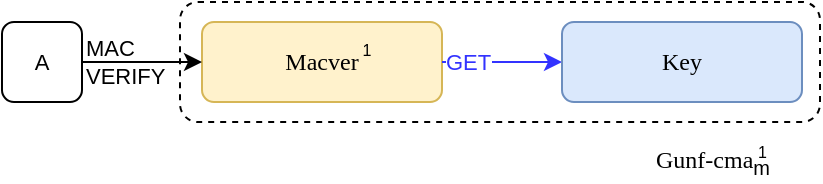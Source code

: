 <mxfile version="13.6.6" type="device"><diagram id="xJSIGuNxlJO1YPHD9Vcm" name="Page-1"><mxGraphModel dx="746" dy="509" grid="1" gridSize="10" guides="1" tooltips="1" connect="1" arrows="1" fold="1" page="1" pageScale="1" pageWidth="1654" pageHeight="1169" math="0" shadow="0"><root><mxCell id="0"/><mxCell id="1" parent="0"/><mxCell id="zPIuAUTArbj21rFynpwa-103" value="Macver" style="rounded=1;whiteSpace=wrap;html=1;fillColor=#fff2cc;strokeColor=#d6b656;fontFamily=Georgia;" parent="1" vertex="1"><mxGeometry x="340" y="160" width="120" height="40" as="geometry"/></mxCell><mxCell id="vCYKrViYTbe_JkMEA-nA-15" value="&lt;font style=&quot;font-size: 8px;&quot;&gt;1&lt;/font&gt;" style="text;html=1;align=center;verticalAlign=middle;resizable=0;points=[];;autosize=1;labelBackgroundColor=none;" parent="1" vertex="1"><mxGeometry x="412" y="163" width="20" height="20" as="geometry"/></mxCell><mxCell id="VMkMDNXduWNBAhbXggAR-1" value="&lt;font color=&quot;#000000&quot;&gt;A&lt;/font&gt;" style="rounded=1;whiteSpace=wrap;html=1;labelBackgroundColor=none;fontSize=11;fontColor=#3333FF;" parent="1" vertex="1"><mxGeometry x="240" y="160" width="40" height="40" as="geometry"/></mxCell><mxCell id="VMkMDNXduWNBAhbXggAR-5" value="MAC&lt;br&gt;VERIFY" style="edgeStyle=orthogonalEdgeStyle;rounded=0;orthogonalLoop=1;jettySize=auto;html=1;exitX=1;exitY=0.5;exitDx=0;exitDy=0;entryX=0;entryY=0.5;entryDx=0;entryDy=0;align=left;labelBackgroundColor=none;" parent="1" edge="1"><mxGeometry x="-1" relative="1" as="geometry"><mxPoint as="offset"/><mxPoint x="280" y="180" as="sourcePoint"/><mxPoint x="340" y="180" as="targetPoint"/></mxGeometry></mxCell><mxCell id="-GMP9vjgZtBNUa3J8uM5-1" value="GET" style="edgeStyle=orthogonalEdgeStyle;rounded=1;orthogonalLoop=1;jettySize=auto;html=1;exitX=1;exitY=0.5;exitDx=0;exitDy=0;entryX=0;entryY=0.5;entryDx=0;entryDy=0;strokeColor=#3333FF;fontSize=11;fontColor=#3333FF;align=left;" parent="1" target="-GMP9vjgZtBNUa3J8uM5-2" edge="1"><mxGeometry x="-0.333" y="-20" relative="1" as="geometry"><Array as="points"><mxPoint x="480" y="180"/><mxPoint x="480" y="180"/></Array><mxPoint x="-20" y="-20" as="offset"/><mxPoint x="460" y="180" as="sourcePoint"/></mxGeometry></mxCell><mxCell id="-GMP9vjgZtBNUa3J8uM5-2" value="Key" style="rounded=1;whiteSpace=wrap;html=1;fillColor=#dae8fc;strokeColor=#6c8ebf;fontFamily=Georgia;" parent="1" vertex="1"><mxGeometry x="520" y="160" width="120" height="40" as="geometry"/></mxCell><mxCell id="31d_SGclzMBuwEcCgm-W-1" value="" style="rounded=1;whiteSpace=wrap;html=1;fontFamily=Georgia;fillColor=none;dashed=1;" vertex="1" parent="1"><mxGeometry x="329" y="150" width="320" height="60" as="geometry"/></mxCell><mxCell id="31d_SGclzMBuwEcCgm-W-2" value="Gunf-cma&lt;sub&gt;&lt;font face=&quot;Helvetica&quot;&gt;m&lt;/font&gt;&lt;/sub&gt;" style="text;html=1;align=center;verticalAlign=middle;resizable=0;points=[];autosize=1;fontFamily=Georgia;" vertex="1" parent="1"><mxGeometry x="555" y="220" width="80" height="20" as="geometry"/></mxCell><mxCell id="31d_SGclzMBuwEcCgm-W-3" value="1" style="text;html=1;resizable=0;points=[];autosize=1;align=left;verticalAlign=top;spacingTop=-4;fontSize=8;labelBackgroundColor=none;" vertex="1" parent="1"><mxGeometry x="616" y="218" width="20" height="10" as="geometry"/></mxCell></root></mxGraphModel></diagram></mxfile>